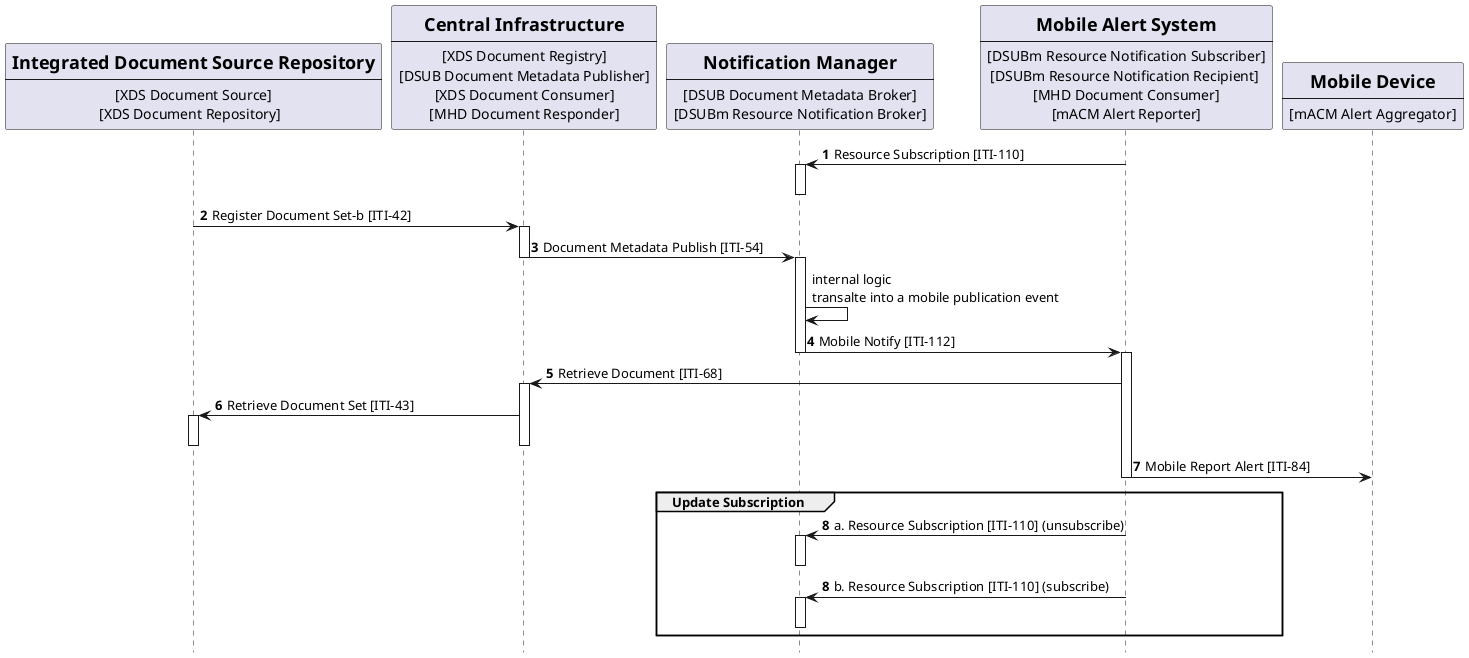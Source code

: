 @startuml
skinparam svgDimensionStyle false
hide footbox
/' DEPRECATED '/
/'title "Subscription with DSUBm on DSUB infrastructure from Mobile Device" '/


participant Repository [
    =Integrated Document Source Repository
    ----
    [XDS Document Source]
    [XDS Document Repository]  
] 

participant Central [
    =Central Infrastructure
    ----
    [XDS Document Registry]
    [DSUB Document Metadata Publisher]
    [XDS Document Consumer]
    [MHD Document Responder]
] 

participant Broker [
    =Notification Manager
    ----
    [DSUB Document Metadata Broker]
    [DSUBm Resource Notification Broker]
] 


participant MobDevice [
    =Mobile Alert System 
    ----
    [DSUBm Resource Notification Subscriber]
    [DSUBm Resource Notification Recipient] 
    [MHD Document Consumer]
    [mACM Alert Reporter]
] 

participant Device [
    =Mobile Device
    ----
    [mACM Alert Aggregator]
] 

autonumber "<b>"
MobDevice -> Broker: Resource Subscription [ITI-110]
activate Broker
deactivate Broker
Repository -> Central: Register Document Set-b [ITI-42]
activate Central
Central -> Broker:  Document Metadata Publish [ITI-54]
deactivate Central
activate Broker
autonumber stop 
Broker -> Broker: internal logic\ntransalte into a mobile publication event
autonumber 4 "<b>"
Broker  -> MobDevice: Mobile Notify [ITI-112]
deactivate Broker

activate MobDevice
MobDevice -> Central: Retrieve Document [ITI-68]
activate Central
Central -> Repository: Retrieve Document Set [ITI-43]
activate Repository
deactivate Repository
deactivate Central
MobDevice -> Device: Mobile Report Alert [ITI-84]
deactivate MobDevice

group Update Subscription
  autonumber stop
  autonumber 8 "<b>"
  MobDevice -> Broker: a. Resource Subscription [ITI-110] (unsubscribe)
  activate Broker
  deactivate Broker
  autonumber 8 "<b>"
  MobDevice -> Broker: b. Resource Subscription [ITI-110] (subscribe)
  activate Broker
  deactivate Broker
end  

@enduml